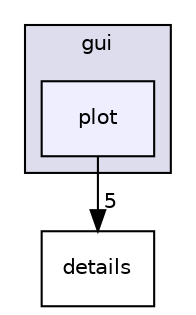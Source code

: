 digraph "include/mc_rtc/gui/plot" {
  compound=true
  node [ fontsize="10", fontname="Helvetica"];
  edge [ labelfontsize="10", labelfontname="Helvetica"];
  subgraph clusterdir_dda95c61bc807ada3674ae2fc67687f0 {
    graph [ bgcolor="#ddddee", pencolor="black", label="gui" fontname="Helvetica", fontsize="10", URL="dir_dda95c61bc807ada3674ae2fc67687f0.html"]
  dir_db09ff38bdf4a48089498df3a23be2f9 [shape=box, label="plot", style="filled", fillcolor="#eeeeff", pencolor="black", URL="dir_db09ff38bdf4a48089498df3a23be2f9.html"];
  }
  dir_f60bbde16662fb0dce970d667851b692 [shape=box label="details" URL="dir_f60bbde16662fb0dce970d667851b692.html"];
  dir_db09ff38bdf4a48089498df3a23be2f9->dir_f60bbde16662fb0dce970d667851b692 [headlabel="5", labeldistance=1.5 headhref="dir_000024_000023.html"];
}
